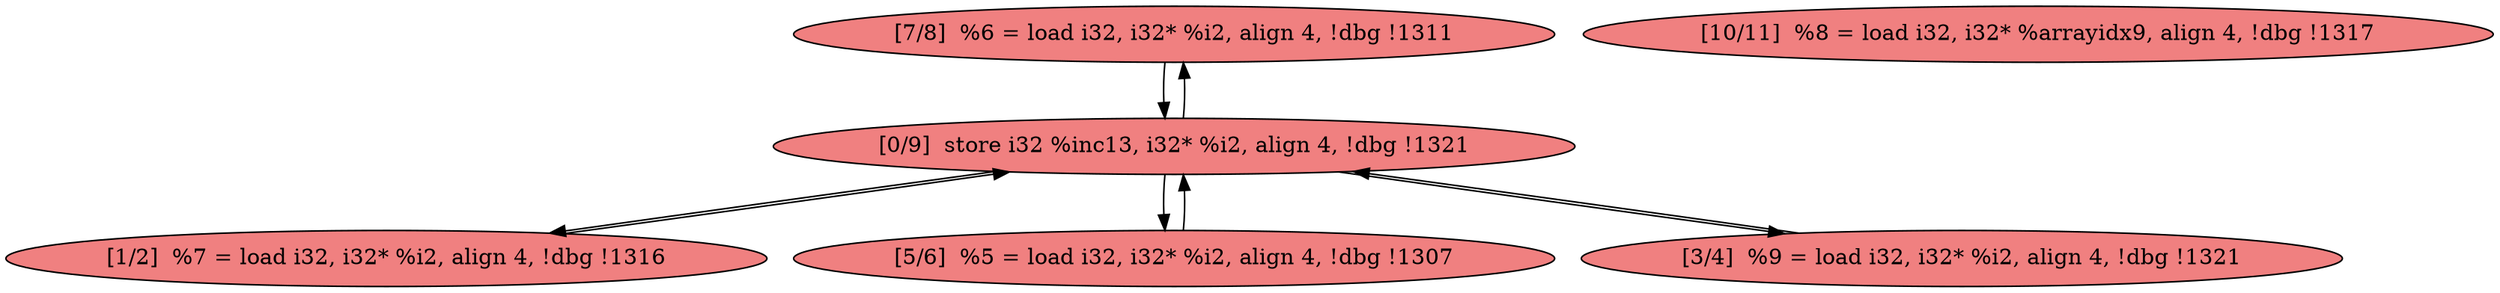 
digraph G {


node244 [fillcolor=lightcoral,label="[7/8]  %6 = load i32, i32* %i2, align 4, !dbg !1311",shape=ellipse,style=filled ]
node242 [fillcolor=lightcoral,label="[1/2]  %7 = load i32, i32* %i2, align 4, !dbg !1316",shape=ellipse,style=filled ]
node243 [fillcolor=lightcoral,label="[5/6]  %5 = load i32, i32* %i2, align 4, !dbg !1307",shape=ellipse,style=filled ]
node241 [fillcolor=lightcoral,label="[10/11]  %8 = load i32, i32* %arrayidx9, align 4, !dbg !1317",shape=ellipse,style=filled ]
node239 [fillcolor=lightcoral,label="[0/9]  store i32 %inc13, i32* %i2, align 4, !dbg !1321",shape=ellipse,style=filled ]
node240 [fillcolor=lightcoral,label="[3/4]  %9 = load i32, i32* %i2, align 4, !dbg !1321",shape=ellipse,style=filled ]

node244->node239 [ ]
node239->node244 [ ]
node242->node239 [ ]
node239->node242 [ ]
node239->node240 [ ]
node239->node243 [ ]
node240->node239 [ ]
node243->node239 [ ]


}
